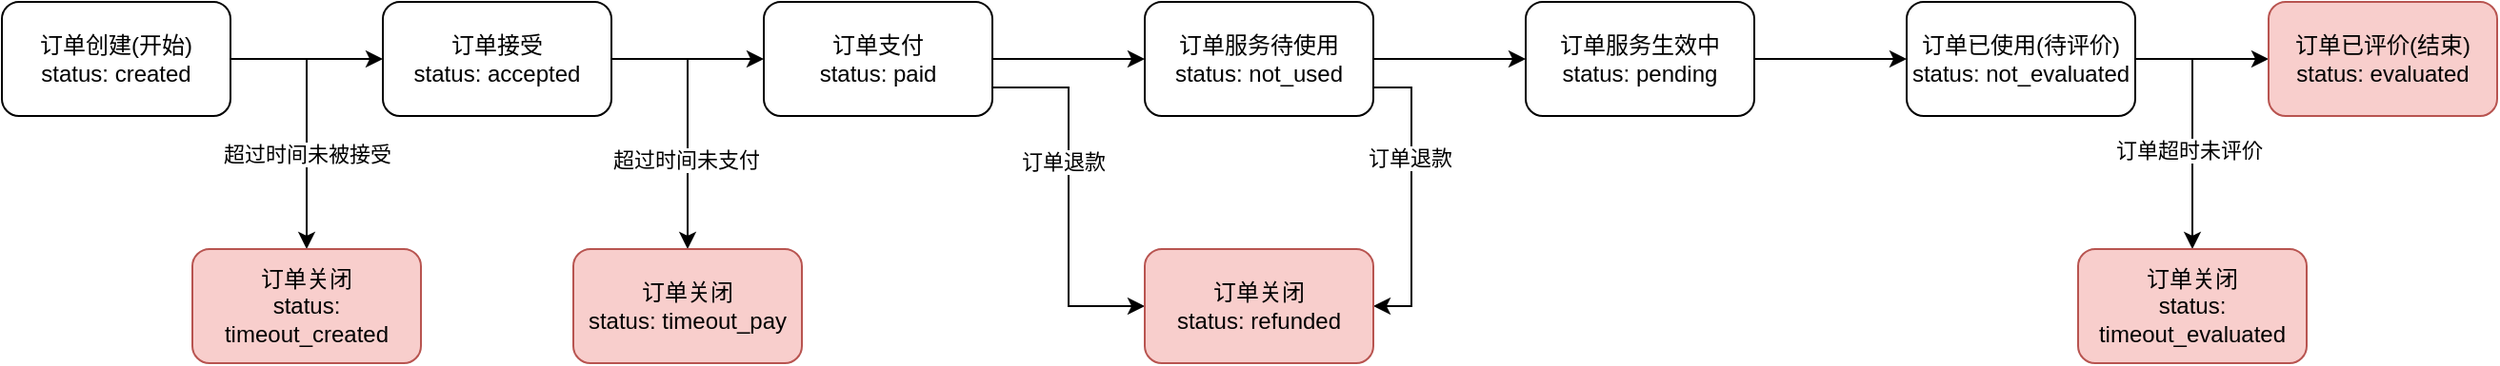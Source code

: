 <mxfile version="24.1.0" type="device">
  <diagram id="C5RBs43oDa-KdzZeNtuy" name="Page-1">
    <mxGraphModel dx="814" dy="559" grid="1" gridSize="10" guides="1" tooltips="1" connect="1" arrows="1" fold="1" page="1" pageScale="1" pageWidth="827" pageHeight="1169" math="0" shadow="0">
      <root>
        <mxCell id="WIyWlLk6GJQsqaUBKTNV-0" />
        <mxCell id="WIyWlLk6GJQsqaUBKTNV-1" parent="WIyWlLk6GJQsqaUBKTNV-0" />
        <mxCell id="NhKCORuuIXIp8gJYlxsO-2" value="" style="edgeStyle=orthogonalEdgeStyle;rounded=0;orthogonalLoop=1;jettySize=auto;html=1;" parent="WIyWlLk6GJQsqaUBKTNV-1" source="NhKCORuuIXIp8gJYlxsO-0" target="NhKCORuuIXIp8gJYlxsO-1" edge="1">
          <mxGeometry relative="1" as="geometry" />
        </mxCell>
        <mxCell id="NhKCORuuIXIp8gJYlxsO-17" style="edgeStyle=orthogonalEdgeStyle;rounded=0;orthogonalLoop=1;jettySize=auto;html=1;exitX=1;exitY=0.5;exitDx=0;exitDy=0;entryX=0.5;entryY=0;entryDx=0;entryDy=0;" parent="WIyWlLk6GJQsqaUBKTNV-1" source="NhKCORuuIXIp8gJYlxsO-0" target="NhKCORuuIXIp8gJYlxsO-15" edge="1">
          <mxGeometry relative="1" as="geometry" />
        </mxCell>
        <mxCell id="NhKCORuuIXIp8gJYlxsO-19" value="超过时间未被接受" style="edgeLabel;html=1;align=center;verticalAlign=middle;resizable=0;points=[];" parent="NhKCORuuIXIp8gJYlxsO-17" vertex="1" connectable="0">
          <mxGeometry x="0.282" relative="1" as="geometry">
            <mxPoint as="offset" />
          </mxGeometry>
        </mxCell>
        <mxCell id="NhKCORuuIXIp8gJYlxsO-0" value="订单创建(开始)&lt;div&gt;status: created&lt;/div&gt;" style="rounded=1;whiteSpace=wrap;html=1;" parent="WIyWlLk6GJQsqaUBKTNV-1" vertex="1">
          <mxGeometry x="20" width="120" height="60" as="geometry" />
        </mxCell>
        <mxCell id="NhKCORuuIXIp8gJYlxsO-4" value="" style="edgeStyle=orthogonalEdgeStyle;rounded=0;orthogonalLoop=1;jettySize=auto;html=1;" parent="WIyWlLk6GJQsqaUBKTNV-1" source="NhKCORuuIXIp8gJYlxsO-1" target="NhKCORuuIXIp8gJYlxsO-3" edge="1">
          <mxGeometry relative="1" as="geometry" />
        </mxCell>
        <mxCell id="NhKCORuuIXIp8gJYlxsO-21" style="edgeStyle=orthogonalEdgeStyle;rounded=0;orthogonalLoop=1;jettySize=auto;html=1;exitX=1;exitY=0.5;exitDx=0;exitDy=0;entryX=0.5;entryY=0;entryDx=0;entryDy=0;" parent="WIyWlLk6GJQsqaUBKTNV-1" source="NhKCORuuIXIp8gJYlxsO-1" target="NhKCORuuIXIp8gJYlxsO-20" edge="1">
          <mxGeometry relative="1" as="geometry" />
        </mxCell>
        <mxCell id="NhKCORuuIXIp8gJYlxsO-22" value="超过时间未支付" style="edgeLabel;html=1;align=center;verticalAlign=middle;resizable=0;points=[];" parent="NhKCORuuIXIp8gJYlxsO-21" vertex="1" connectable="0">
          <mxGeometry x="0.322" y="-1" relative="1" as="geometry">
            <mxPoint as="offset" />
          </mxGeometry>
        </mxCell>
        <mxCell id="NhKCORuuIXIp8gJYlxsO-1" value="订单接受&lt;br&gt;status: accepted" style="whiteSpace=wrap;html=1;rounded=1;" parent="WIyWlLk6GJQsqaUBKTNV-1" vertex="1">
          <mxGeometry x="220" width="120" height="60" as="geometry" />
        </mxCell>
        <mxCell id="NhKCORuuIXIp8gJYlxsO-6" value="" style="edgeStyle=orthogonalEdgeStyle;rounded=0;orthogonalLoop=1;jettySize=auto;html=1;" parent="WIyWlLk6GJQsqaUBKTNV-1" source="NhKCORuuIXIp8gJYlxsO-3" target="NhKCORuuIXIp8gJYlxsO-5" edge="1">
          <mxGeometry relative="1" as="geometry" />
        </mxCell>
        <mxCell id="NhKCORuuIXIp8gJYlxsO-25" style="edgeStyle=orthogonalEdgeStyle;rounded=0;orthogonalLoop=1;jettySize=auto;html=1;exitX=1;exitY=0.75;exitDx=0;exitDy=0;entryX=0;entryY=0.5;entryDx=0;entryDy=0;" parent="WIyWlLk6GJQsqaUBKTNV-1" source="NhKCORuuIXIp8gJYlxsO-3" target="NhKCORuuIXIp8gJYlxsO-23" edge="1">
          <mxGeometry relative="1" as="geometry" />
        </mxCell>
        <mxCell id="NhKCORuuIXIp8gJYlxsO-27" value="订单退款" style="edgeLabel;html=1;align=center;verticalAlign=middle;resizable=0;points=[];" parent="NhKCORuuIXIp8gJYlxsO-25" vertex="1" connectable="0">
          <mxGeometry x="-0.195" y="-3" relative="1" as="geometry">
            <mxPoint as="offset" />
          </mxGeometry>
        </mxCell>
        <mxCell id="NhKCORuuIXIp8gJYlxsO-3" value="订单支付&lt;div&gt;status: paid&lt;/div&gt;" style="whiteSpace=wrap;html=1;rounded=1;" parent="WIyWlLk6GJQsqaUBKTNV-1" vertex="1">
          <mxGeometry x="420" width="120" height="60" as="geometry" />
        </mxCell>
        <mxCell id="NhKCORuuIXIp8gJYlxsO-8" value="" style="edgeStyle=orthogonalEdgeStyle;rounded=0;orthogonalLoop=1;jettySize=auto;html=1;" parent="WIyWlLk6GJQsqaUBKTNV-1" source="NhKCORuuIXIp8gJYlxsO-5" target="NhKCORuuIXIp8gJYlxsO-7" edge="1">
          <mxGeometry relative="1" as="geometry" />
        </mxCell>
        <mxCell id="NhKCORuuIXIp8gJYlxsO-28" style="edgeStyle=orthogonalEdgeStyle;rounded=0;orthogonalLoop=1;jettySize=auto;html=1;exitX=1;exitY=0.75;exitDx=0;exitDy=0;entryX=1;entryY=0.5;entryDx=0;entryDy=0;" parent="WIyWlLk6GJQsqaUBKTNV-1" source="NhKCORuuIXIp8gJYlxsO-5" target="NhKCORuuIXIp8gJYlxsO-23" edge="1">
          <mxGeometry relative="1" as="geometry" />
        </mxCell>
        <mxCell id="NhKCORuuIXIp8gJYlxsO-29" value="订单退款" style="edgeLabel;html=1;align=center;verticalAlign=middle;resizable=0;points=[];" parent="NhKCORuuIXIp8gJYlxsO-28" vertex="1" connectable="0">
          <mxGeometry x="-0.269" y="-1" relative="1" as="geometry">
            <mxPoint as="offset" />
          </mxGeometry>
        </mxCell>
        <mxCell id="NhKCORuuIXIp8gJYlxsO-5" value="订单服务待使用&lt;br&gt;status: not_used" style="whiteSpace=wrap;html=1;rounded=1;" parent="WIyWlLk6GJQsqaUBKTNV-1" vertex="1">
          <mxGeometry x="620" width="120" height="60" as="geometry" />
        </mxCell>
        <mxCell id="NhKCORuuIXIp8gJYlxsO-10" value="" style="edgeStyle=orthogonalEdgeStyle;rounded=0;orthogonalLoop=1;jettySize=auto;html=1;" parent="WIyWlLk6GJQsqaUBKTNV-1" source="NhKCORuuIXIp8gJYlxsO-7" target="NhKCORuuIXIp8gJYlxsO-9" edge="1">
          <mxGeometry relative="1" as="geometry" />
        </mxCell>
        <mxCell id="NhKCORuuIXIp8gJYlxsO-7" value="订单服务生效中&lt;div&gt;status: pending&lt;/div&gt;" style="whiteSpace=wrap;html=1;rounded=1;" parent="WIyWlLk6GJQsqaUBKTNV-1" vertex="1">
          <mxGeometry x="820" width="120" height="60" as="geometry" />
        </mxCell>
        <mxCell id="NhKCORuuIXIp8gJYlxsO-12" value="" style="edgeStyle=orthogonalEdgeStyle;rounded=0;orthogonalLoop=1;jettySize=auto;html=1;" parent="WIyWlLk6GJQsqaUBKTNV-1" source="NhKCORuuIXIp8gJYlxsO-9" target="NhKCORuuIXIp8gJYlxsO-11" edge="1">
          <mxGeometry relative="1" as="geometry" />
        </mxCell>
        <mxCell id="NhKCORuuIXIp8gJYlxsO-31" style="edgeStyle=orthogonalEdgeStyle;rounded=0;orthogonalLoop=1;jettySize=auto;html=1;exitX=1;exitY=0.5;exitDx=0;exitDy=0;entryX=0.5;entryY=0;entryDx=0;entryDy=0;" parent="WIyWlLk6GJQsqaUBKTNV-1" source="NhKCORuuIXIp8gJYlxsO-9" target="NhKCORuuIXIp8gJYlxsO-30" edge="1">
          <mxGeometry relative="1" as="geometry" />
        </mxCell>
        <mxCell id="NhKCORuuIXIp8gJYlxsO-32" value="订单超时未评价" style="edgeLabel;html=1;align=center;verticalAlign=middle;resizable=0;points=[];" parent="NhKCORuuIXIp8gJYlxsO-31" vertex="1" connectable="0">
          <mxGeometry x="0.197" y="-2" relative="1" as="geometry">
            <mxPoint as="offset" />
          </mxGeometry>
        </mxCell>
        <mxCell id="NhKCORuuIXIp8gJYlxsO-9" value="订单已使用(待评价)&lt;div&gt;status: not_e&lt;span style=&quot;background-color: initial;&quot;&gt;valuated&lt;/span&gt;&lt;/div&gt;" style="whiteSpace=wrap;html=1;rounded=1;" parent="WIyWlLk6GJQsqaUBKTNV-1" vertex="1">
          <mxGeometry x="1020" width="120" height="60" as="geometry" />
        </mxCell>
        <mxCell id="NhKCORuuIXIp8gJYlxsO-11" value="订单已评价(结束)&lt;div&gt;status: evaluated&lt;/div&gt;" style="whiteSpace=wrap;html=1;rounded=1;fillColor=#f8cecc;strokeColor=#b85450;" parent="WIyWlLk6GJQsqaUBKTNV-1" vertex="1">
          <mxGeometry x="1210" width="120" height="60" as="geometry" />
        </mxCell>
        <mxCell id="NhKCORuuIXIp8gJYlxsO-15" value="订单关闭&lt;br&gt;status: timeout_created" style="rounded=1;whiteSpace=wrap;html=1;fillColor=#f8cecc;strokeColor=#b85450;" parent="WIyWlLk6GJQsqaUBKTNV-1" vertex="1">
          <mxGeometry x="120" y="130" width="120" height="60" as="geometry" />
        </mxCell>
        <mxCell id="NhKCORuuIXIp8gJYlxsO-20" value="订单关闭&lt;div&gt;status: timeout_pay&lt;/div&gt;" style="rounded=1;whiteSpace=wrap;html=1;fillColor=#f8cecc;strokeColor=#b85450;" parent="WIyWlLk6GJQsqaUBKTNV-1" vertex="1">
          <mxGeometry x="320" y="130" width="120" height="60" as="geometry" />
        </mxCell>
        <mxCell id="NhKCORuuIXIp8gJYlxsO-23" value="订单关闭&lt;div&gt;status: refunded&lt;/div&gt;" style="rounded=1;whiteSpace=wrap;html=1;fillColor=#f8cecc;strokeColor=#b85450;" parent="WIyWlLk6GJQsqaUBKTNV-1" vertex="1">
          <mxGeometry x="620" y="130" width="120" height="60" as="geometry" />
        </mxCell>
        <mxCell id="NhKCORuuIXIp8gJYlxsO-30" value="订单关闭&lt;div&gt;status: timeout_evaluated&lt;/div&gt;" style="rounded=1;whiteSpace=wrap;html=1;fillColor=#f8cecc;strokeColor=#b85450;" parent="WIyWlLk6GJQsqaUBKTNV-1" vertex="1">
          <mxGeometry x="1110" y="130" width="120" height="60" as="geometry" />
        </mxCell>
      </root>
    </mxGraphModel>
  </diagram>
</mxfile>

